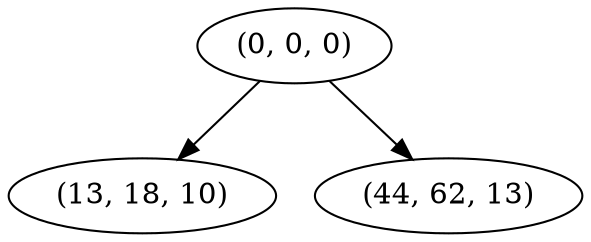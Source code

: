 digraph tree {
    "(0, 0, 0)";
    "(13, 18, 10)";
    "(44, 62, 13)";
    "(0, 0, 0)" -> "(13, 18, 10)";
    "(0, 0, 0)" -> "(44, 62, 13)";
}
